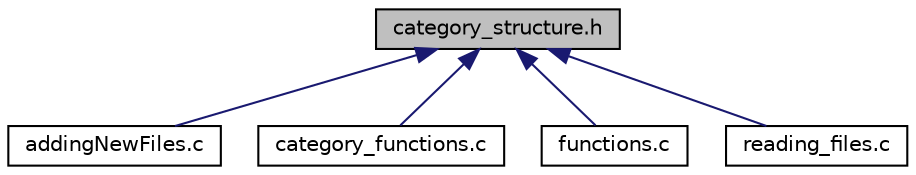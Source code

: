 digraph "category_structure.h"
{
 // LATEX_PDF_SIZE
  edge [fontname="Helvetica",fontsize="10",labelfontname="Helvetica",labelfontsize="10"];
  node [fontname="Helvetica",fontsize="10",shape=record];
  Node1 [label="category_structure.h",height=0.2,width=0.4,color="black", fillcolor="grey75", style="filled", fontcolor="black",tooltip=" "];
  Node1 -> Node2 [dir="back",color="midnightblue",fontsize="10",style="solid"];
  Node2 [label="addingNewFiles.c",height=0.2,width=0.4,color="black", fillcolor="white", style="filled",URL="$adding_new_files_8c.html",tooltip=" "];
  Node1 -> Node3 [dir="back",color="midnightblue",fontsize="10",style="solid"];
  Node3 [label="category_functions.c",height=0.2,width=0.4,color="black", fillcolor="white", style="filled",URL="$category__functions_8c.html",tooltip=" "];
  Node1 -> Node4 [dir="back",color="midnightblue",fontsize="10",style="solid"];
  Node4 [label="functions.c",height=0.2,width=0.4,color="black", fillcolor="white", style="filled",URL="$functions_8c.html",tooltip=" "];
  Node1 -> Node5 [dir="back",color="midnightblue",fontsize="10",style="solid"];
  Node5 [label="reading_files.c",height=0.2,width=0.4,color="black", fillcolor="white", style="filled",URL="$reading__files_8c.html",tooltip=" "];
}
